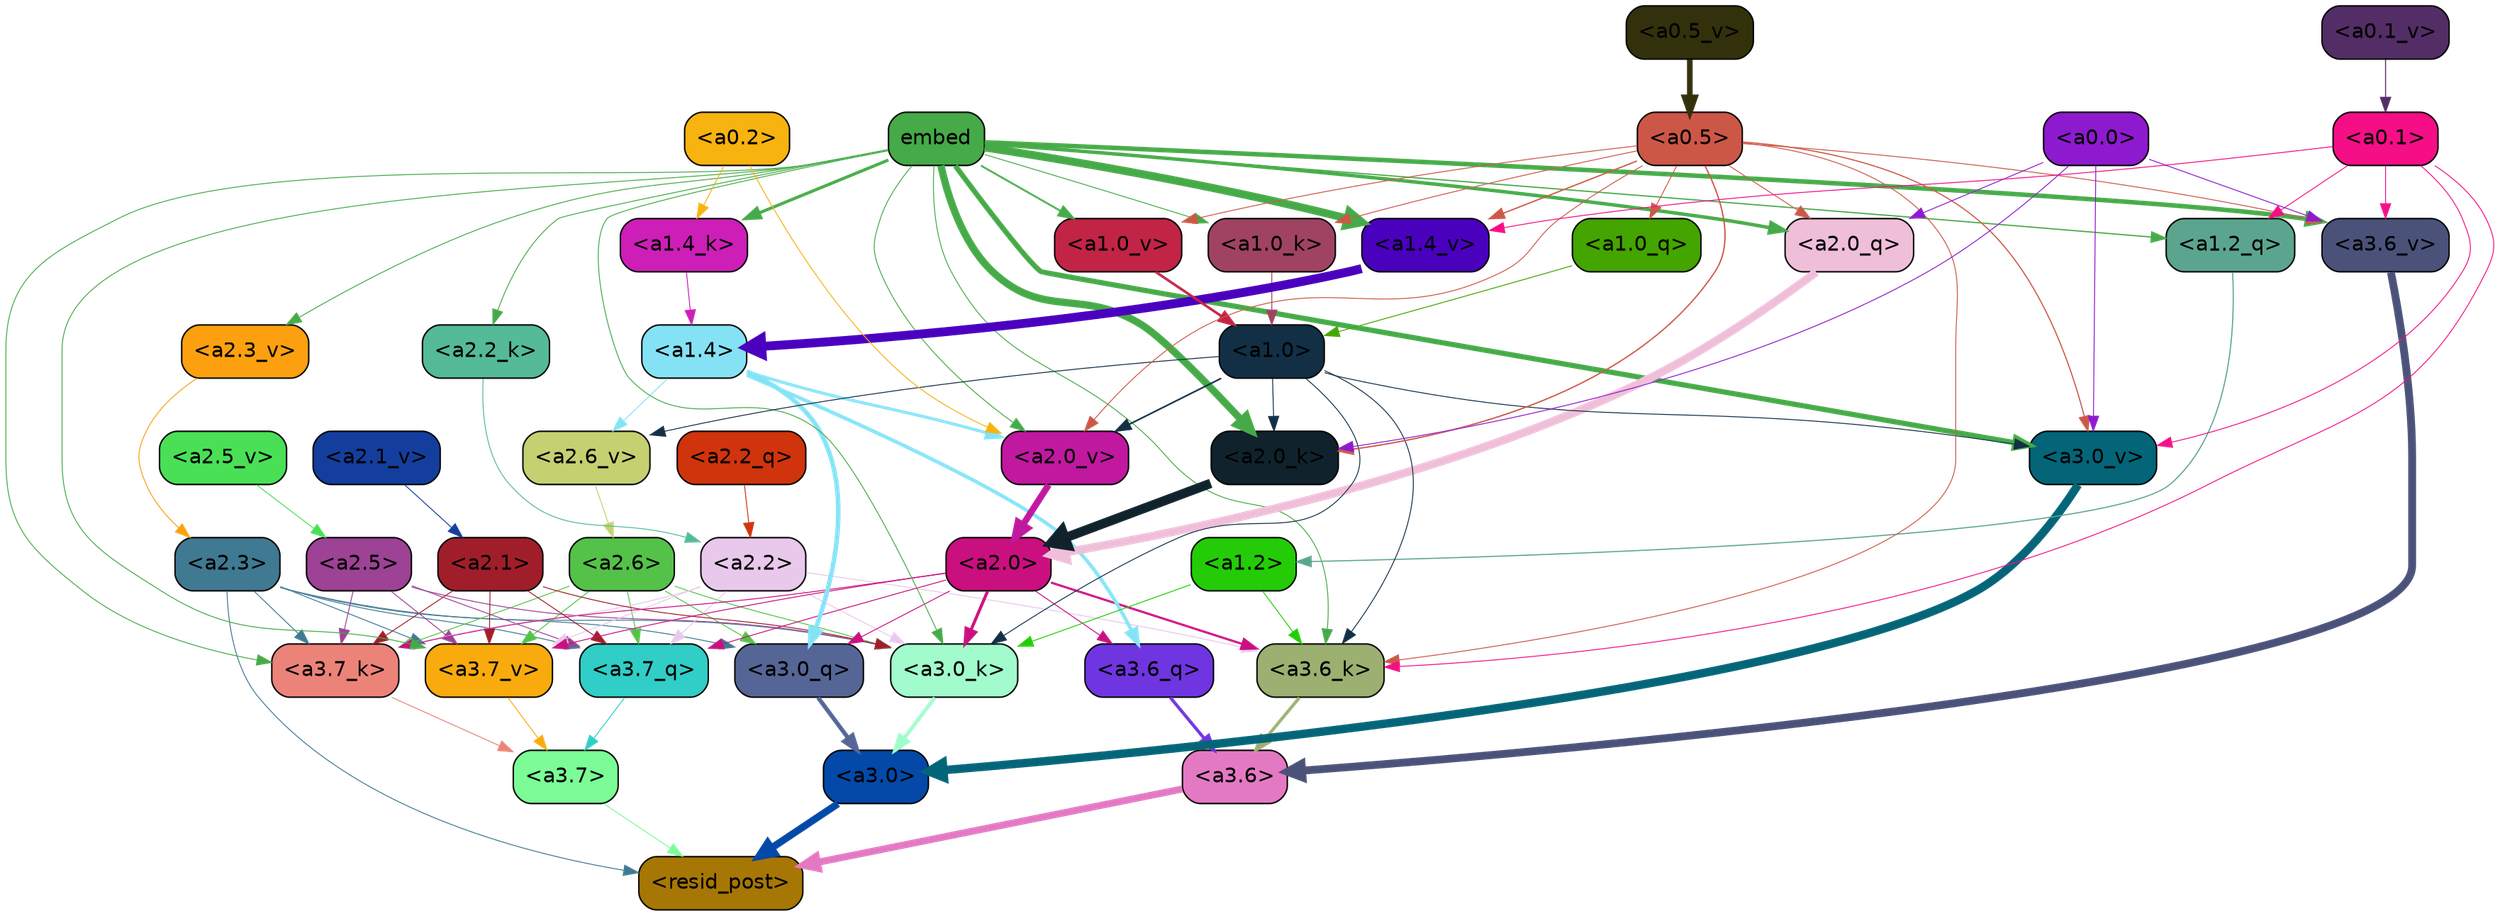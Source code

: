 strict digraph "" {
	graph [bgcolor=transparent,
		layout=dot,
		overlap=false,
		splines=true
	];
	"<a3.7>"	[color=black,
		fillcolor="#7bfc96",
		fontname=Helvetica,
		shape=box,
		style="filled, rounded"];
	"<resid_post>"	[color=black,
		fillcolor="#a77705",
		fontname=Helvetica,
		shape=box,
		style="filled, rounded"];
	"<a3.7>" -> "<resid_post>"	[color="#7bfc96",
		penwidth=0.6];
	"<a3.6>"	[color=black,
		fillcolor="#e479c3",
		fontname=Helvetica,
		shape=box,
		style="filled, rounded"];
	"<a3.6>" -> "<resid_post>"	[color="#e479c3",
		penwidth=4.7534414529800415];
	"<a3.0>"	[color=black,
		fillcolor="#0449a7",
		fontname=Helvetica,
		shape=box,
		style="filled, rounded"];
	"<a3.0>" -> "<resid_post>"	[color="#0449a7",
		penwidth=4.898576855659485];
	"<a2.3>"	[color=black,
		fillcolor="#407992",
		fontname=Helvetica,
		shape=box,
		style="filled, rounded"];
	"<a2.3>" -> "<resid_post>"	[color="#407992",
		penwidth=0.6];
	"<a3.7_q>"	[color=black,
		fillcolor="#31cdc7",
		fontname=Helvetica,
		shape=box,
		style="filled, rounded"];
	"<a2.3>" -> "<a3.7_q>"	[color="#407992",
		penwidth=0.6];
	"<a3.0_q>"	[color=black,
		fillcolor="#556696",
		fontname=Helvetica,
		shape=box,
		style="filled, rounded"];
	"<a2.3>" -> "<a3.0_q>"	[color="#407992",
		penwidth=0.6];
	"<a3.7_k>"	[color=black,
		fillcolor="#ec8379",
		fontname=Helvetica,
		shape=box,
		style="filled, rounded"];
	"<a2.3>" -> "<a3.7_k>"	[color="#407992",
		penwidth=0.6];
	"<a3.0_k>"	[color=black,
		fillcolor="#a2fbcc",
		fontname=Helvetica,
		shape=box,
		style="filled, rounded"];
	"<a2.3>" -> "<a3.0_k>"	[color="#407992",
		penwidth=0.6];
	"<a3.7_v>"	[color=black,
		fillcolor="#f9ab0e",
		fontname=Helvetica,
		shape=box,
		style="filled, rounded"];
	"<a2.3>" -> "<a3.7_v>"	[color="#407992",
		penwidth=0.6];
	"<a3.7_q>" -> "<a3.7>"	[color="#31cdc7",
		penwidth=0.6];
	"<a3.6_q>"	[color=black,
		fillcolor="#6e35e1",
		fontname=Helvetica,
		shape=box,
		style="filled, rounded"];
	"<a3.6_q>" -> "<a3.6>"	[color="#6e35e1",
		penwidth=2.160832464694977];
	"<a3.0_q>" -> "<a3.0>"	[color="#556696",
		penwidth=2.870753765106201];
	"<a3.7_k>" -> "<a3.7>"	[color="#ec8379",
		penwidth=0.6];
	"<a3.6_k>"	[color=black,
		fillcolor="#9bb071",
		fontname=Helvetica,
		shape=box,
		style="filled, rounded"];
	"<a3.6_k>" -> "<a3.6>"	[color="#9bb071",
		penwidth=2.13908451795578];
	"<a3.0_k>" -> "<a3.0>"	[color="#a2fbcc",
		penwidth=2.520303964614868];
	"<a3.7_v>" -> "<a3.7>"	[color="#f9ab0e",
		penwidth=0.6];
	"<a3.6_v>"	[color=black,
		fillcolor="#4b527a",
		fontname=Helvetica,
		shape=box,
		style="filled, rounded"];
	"<a3.6_v>" -> "<a3.6>"	[color="#4b527a",
		penwidth=5.297133803367615];
	"<a3.0_v>"	[color=black,
		fillcolor="#046578",
		fontname=Helvetica,
		shape=box,
		style="filled, rounded"];
	"<a3.0_v>" -> "<a3.0>"	[color="#046578",
		penwidth=5.680712580680847];
	"<a2.6>"	[color=black,
		fillcolor="#54c249",
		fontname=Helvetica,
		shape=box,
		style="filled, rounded"];
	"<a2.6>" -> "<a3.7_q>"	[color="#54c249",
		penwidth=0.6];
	"<a2.6>" -> "<a3.0_q>"	[color="#54c249",
		penwidth=0.6];
	"<a2.6>" -> "<a3.7_k>"	[color="#54c249",
		penwidth=0.6];
	"<a2.6>" -> "<a3.0_k>"	[color="#54c249",
		penwidth=0.6];
	"<a2.6>" -> "<a3.7_v>"	[color="#54c249",
		penwidth=0.6];
	"<a2.5>"	[color=black,
		fillcolor="#9d4295",
		fontname=Helvetica,
		shape=box,
		style="filled, rounded"];
	"<a2.5>" -> "<a3.7_q>"	[color="#9d4295",
		penwidth=0.6];
	"<a2.5>" -> "<a3.7_k>"	[color="#9d4295",
		penwidth=0.6];
	"<a2.5>" -> "<a3.0_k>"	[color="#9d4295",
		penwidth=0.6];
	"<a2.5>" -> "<a3.7_v>"	[color="#9d4295",
		penwidth=0.6];
	"<a2.2>"	[color=black,
		fillcolor="#e8c8eb",
		fontname=Helvetica,
		shape=box,
		style="filled, rounded"];
	"<a2.2>" -> "<a3.7_q>"	[color="#e8c8eb",
		penwidth=0.6];
	"<a2.2>" -> "<a3.7_k>"	[color="#e8c8eb",
		penwidth=0.6];
	"<a2.2>" -> "<a3.6_k>"	[color="#e8c8eb",
		penwidth=0.6];
	"<a2.2>" -> "<a3.0_k>"	[color="#e8c8eb",
		penwidth=0.6];
	"<a2.2>" -> "<a3.7_v>"	[color="#e8c8eb",
		penwidth=0.6];
	"<a2.1>"	[color=black,
		fillcolor="#a01e2a",
		fontname=Helvetica,
		shape=box,
		style="filled, rounded"];
	"<a2.1>" -> "<a3.7_q>"	[color="#a01e2a",
		penwidth=0.6];
	"<a2.1>" -> "<a3.7_k>"	[color="#a01e2a",
		penwidth=0.6];
	"<a2.1>" -> "<a3.0_k>"	[color="#a01e2a",
		penwidth=0.6];
	"<a2.1>" -> "<a3.7_v>"	[color="#a01e2a",
		penwidth=0.6];
	"<a2.0>"	[color=black,
		fillcolor="#ca0f7f",
		fontname=Helvetica,
		shape=box,
		style="filled, rounded"];
	"<a2.0>" -> "<a3.7_q>"	[color="#ca0f7f",
		penwidth=0.6];
	"<a2.0>" -> "<a3.6_q>"	[color="#ca0f7f",
		penwidth=0.6];
	"<a2.0>" -> "<a3.0_q>"	[color="#ca0f7f",
		penwidth=0.6];
	"<a2.0>" -> "<a3.7_k>"	[color="#ca0f7f",
		penwidth=0.6];
	"<a2.0>" -> "<a3.6_k>"	[color="#ca0f7f",
		penwidth=1.4807794839143753];
	"<a2.0>" -> "<a3.0_k>"	[color="#ca0f7f",
		penwidth=2.095262974500656];
	"<a2.0>" -> "<a3.7_v>"	[color="#ca0f7f",
		penwidth=0.6];
	"<a1.4>"	[color=black,
		fillcolor="#85e2f5",
		fontname=Helvetica,
		shape=box,
		style="filled, rounded"];
	"<a1.4>" -> "<a3.6_q>"	[color="#85e2f5",
		penwidth=2.425799250602722];
	"<a1.4>" -> "<a3.0_q>"	[color="#85e2f5",
		penwidth=3.0341034531593323];
	"<a2.6_v>"	[color=black,
		fillcolor="#c5d071",
		fontname=Helvetica,
		shape=box,
		style="filled, rounded"];
	"<a1.4>" -> "<a2.6_v>"	[color="#85e2f5",
		penwidth=0.6];
	"<a2.0_v>"	[color=black,
		fillcolor="#c118a0",
		fontname=Helvetica,
		shape=box,
		style="filled, rounded"];
	"<a1.4>" -> "<a2.0_v>"	[color="#85e2f5",
		penwidth=2.007302835583687];
	embed	[color=black,
		fillcolor="#45aa47",
		fontname=Helvetica,
		shape=box,
		style="filled, rounded"];
	embed -> "<a3.7_k>"	[color="#45aa47",
		penwidth=0.6];
	embed -> "<a3.6_k>"	[color="#45aa47",
		penwidth=0.6];
	embed -> "<a3.0_k>"	[color="#45aa47",
		penwidth=0.6];
	embed -> "<a3.7_v>"	[color="#45aa47",
		penwidth=0.6];
	embed -> "<a3.6_v>"	[color="#45aa47",
		penwidth=3.067279100418091];
	embed -> "<a3.0_v>"	[color="#45aa47",
		penwidth=3.5202720761299133];
	"<a2.0_q>"	[color=black,
		fillcolor="#efbfd9",
		fontname=Helvetica,
		shape=box,
		style="filled, rounded"];
	embed -> "<a2.0_q>"	[color="#45aa47",
		penwidth=2.339468687772751];
	"<a2.2_k>"	[color=black,
		fillcolor="#54ba98",
		fontname=Helvetica,
		shape=box,
		style="filled, rounded"];
	embed -> "<a2.2_k>"	[color="#45aa47",
		penwidth=0.6];
	"<a2.0_k>"	[color=black,
		fillcolor="#10232c",
		fontname=Helvetica,
		shape=box,
		style="filled, rounded"];
	embed -> "<a2.0_k>"	[color="#45aa47",
		penwidth=4.9759310483932495];
	"<a2.3_v>"	[color=black,
		fillcolor="#fca00f",
		fontname=Helvetica,
		shape=box,
		style="filled, rounded"];
	embed -> "<a2.3_v>"	[color="#45aa47",
		penwidth=0.6];
	embed -> "<a2.0_v>"	[color="#45aa47",
		penwidth=0.6];
	"<a1.2_q>"	[color=black,
		fillcolor="#5ba58e",
		fontname=Helvetica,
		shape=box,
		style="filled, rounded"];
	embed -> "<a1.2_q>"	[color="#45aa47",
		penwidth=0.8262195587158203];
	"<a1.4_k>"	[color=black,
		fillcolor="#cd1eb8",
		fontname=Helvetica,
		shape=box,
		style="filled, rounded"];
	embed -> "<a1.4_k>"	[color="#45aa47",
		penwidth=2.0715588331222534];
	"<a1.0_k>"	[color=black,
		fillcolor="#a04363",
		fontname=Helvetica,
		shape=box,
		style="filled, rounded"];
	embed -> "<a1.0_k>"	[color="#45aa47",
		penwidth=0.6];
	"<a1.4_v>"	[color=black,
		fillcolor="#4901be",
		fontname=Helvetica,
		shape=box,
		style="filled, rounded"];
	embed -> "<a1.4_v>"	[color="#45aa47",
		penwidth=5.3763720989227295];
	"<a1.0_v>"	[color=black,
		fillcolor="#c22446",
		fontname=Helvetica,
		shape=box,
		style="filled, rounded"];
	embed -> "<a1.0_v>"	[color="#45aa47",
		penwidth=1.232791244983673];
	"<a1.2>"	[color=black,
		fillcolor="#23cc06",
		fontname=Helvetica,
		shape=box,
		style="filled, rounded"];
	"<a1.2>" -> "<a3.6_k>"	[color="#23cc06",
		penwidth=0.6];
	"<a1.2>" -> "<a3.0_k>"	[color="#23cc06",
		penwidth=0.6];
	"<a1.0>"	[color=black,
		fillcolor="#122f45",
		fontname=Helvetica,
		shape=box,
		style="filled, rounded"];
	"<a1.0>" -> "<a3.6_k>"	[color="#122f45",
		penwidth=0.6];
	"<a1.0>" -> "<a3.0_k>"	[color="#122f45",
		penwidth=0.6];
	"<a1.0>" -> "<a3.0_v>"	[color="#122f45",
		penwidth=0.6];
	"<a1.0>" -> "<a2.0_k>"	[color="#122f45",
		penwidth=0.6];
	"<a1.0>" -> "<a2.6_v>"	[color="#122f45",
		penwidth=0.6];
	"<a1.0>" -> "<a2.0_v>"	[color="#122f45",
		penwidth=1.0943371653556824];
	"<a0.5>"	[color=black,
		fillcolor="#cd5747",
		fontname=Helvetica,
		shape=box,
		style="filled, rounded"];
	"<a0.5>" -> "<a3.6_k>"	[color="#cd5747",
		penwidth=0.6];
	"<a0.5>" -> "<a3.6_v>"	[color="#cd5747",
		penwidth=0.6];
	"<a0.5>" -> "<a3.0_v>"	[color="#cd5747",
		penwidth=0.764040544629097];
	"<a0.5>" -> "<a2.0_q>"	[color="#cd5747",
		penwidth=0.6];
	"<a0.5>" -> "<a2.0_k>"	[color="#cd5747",
		penwidth=0.8956001400947571];
	"<a0.5>" -> "<a2.0_v>"	[color="#cd5747",
		penwidth=0.6];
	"<a1.0_q>"	[color=black,
		fillcolor="#44a400",
		fontname=Helvetica,
		shape=box,
		style="filled, rounded"];
	"<a0.5>" -> "<a1.0_q>"	[color="#cd5747",
		penwidth=0.6];
	"<a0.5>" -> "<a1.0_k>"	[color="#cd5747",
		penwidth=0.6];
	"<a0.5>" -> "<a1.4_v>"	[color="#cd5747",
		penwidth=0.8774083852767944];
	"<a0.5>" -> "<a1.0_v>"	[color="#cd5747",
		penwidth=0.6];
	"<a0.1>"	[color=black,
		fillcolor="#f50e86",
		fontname=Helvetica,
		shape=box,
		style="filled, rounded"];
	"<a0.1>" -> "<a3.6_k>"	[color="#f50e86",
		penwidth=0.6];
	"<a0.1>" -> "<a3.6_v>"	[color="#f50e86",
		penwidth=0.6];
	"<a0.1>" -> "<a3.0_v>"	[color="#f50e86",
		penwidth=0.6];
	"<a0.1>" -> "<a1.2_q>"	[color="#f50e86",
		penwidth=0.6];
	"<a0.1>" -> "<a1.4_v>"	[color="#f50e86",
		penwidth=0.6];
	"<a0.0>"	[color=black,
		fillcolor="#8e1acf",
		fontname=Helvetica,
		shape=box,
		style="filled, rounded"];
	"<a0.0>" -> "<a3.6_v>"	[color="#8e1acf",
		penwidth=0.6];
	"<a0.0>" -> "<a3.0_v>"	[color="#8e1acf",
		penwidth=0.6];
	"<a0.0>" -> "<a2.0_q>"	[color="#8e1acf",
		penwidth=0.6];
	"<a0.0>" -> "<a2.0_k>"	[color="#8e1acf",
		penwidth=0.6];
	"<a2.2_q>"	[color=black,
		fillcolor="#d0340c",
		fontname=Helvetica,
		shape=box,
		style="filled, rounded"];
	"<a2.2_q>" -> "<a2.2>"	[color="#d0340c",
		penwidth=0.6];
	"<a2.0_q>" -> "<a2.0>"	[color="#efbfd9",
		penwidth=5.606565475463867];
	"<a2.2_k>" -> "<a2.2>"	[color="#54ba98",
		penwidth=0.6];
	"<a2.0_k>" -> "<a2.0>"	[color="#10232c",
		penwidth=6.344284534454346];
	"<a2.6_v>" -> "<a2.6>"	[color="#c5d071",
		penwidth=0.6];
	"<a2.5_v>"	[color=black,
		fillcolor="#49e056",
		fontname=Helvetica,
		shape=box,
		style="filled, rounded"];
	"<a2.5_v>" -> "<a2.5>"	[color="#49e056",
		penwidth=0.6];
	"<a2.3_v>" -> "<a2.3>"	[color="#fca00f",
		penwidth=0.6];
	"<a2.1_v>"	[color=black,
		fillcolor="#143e9e",
		fontname=Helvetica,
		shape=box,
		style="filled, rounded"];
	"<a2.1_v>" -> "<a2.1>"	[color="#143e9e",
		penwidth=0.6];
	"<a2.0_v>" -> "<a2.0>"	[color="#c118a0",
		penwidth=4.422677040100098];
	"<a0.2>"	[color=black,
		fillcolor="#f7b30f",
		fontname=Helvetica,
		shape=box,
		style="filled, rounded"];
	"<a0.2>" -> "<a2.0_v>"	[color="#f7b30f",
		penwidth=0.6];
	"<a0.2>" -> "<a1.4_k>"	[color="#f7b30f",
		penwidth=0.6];
	"<a1.2_q>" -> "<a1.2>"	[color="#5ba58e",
		penwidth=0.7570515871047974];
	"<a1.0_q>" -> "<a1.0>"	[color="#44a400",
		penwidth=0.6];
	"<a1.4_k>" -> "<a1.4>"	[color="#cd1eb8",
		penwidth=0.6];
	"<a1.0_k>" -> "<a1.0>"	[color="#a04363",
		penwidth=0.6];
	"<a1.4_v>" -> "<a1.4>"	[color="#4901be",
		penwidth=6.0194467306137085];
	"<a1.0_v>" -> "<a1.0>"	[color="#c22446",
		penwidth=1.738280937075615];
	"<a0.5_v>"	[color=black,
		fillcolor="#33310c",
		fontname=Helvetica,
		shape=box,
		style="filled, rounded"];
	"<a0.5_v>" -> "<a0.5>"	[color="#33310c",
		penwidth=3.7962711341679096];
	"<a0.1_v>"	[color=black,
		fillcolor="#532d65",
		fontname=Helvetica,
		shape=box,
		style="filled, rounded"];
	"<a0.1_v>" -> "<a0.1>"	[color="#532d65",
		penwidth=0.6802752017974854];
}
